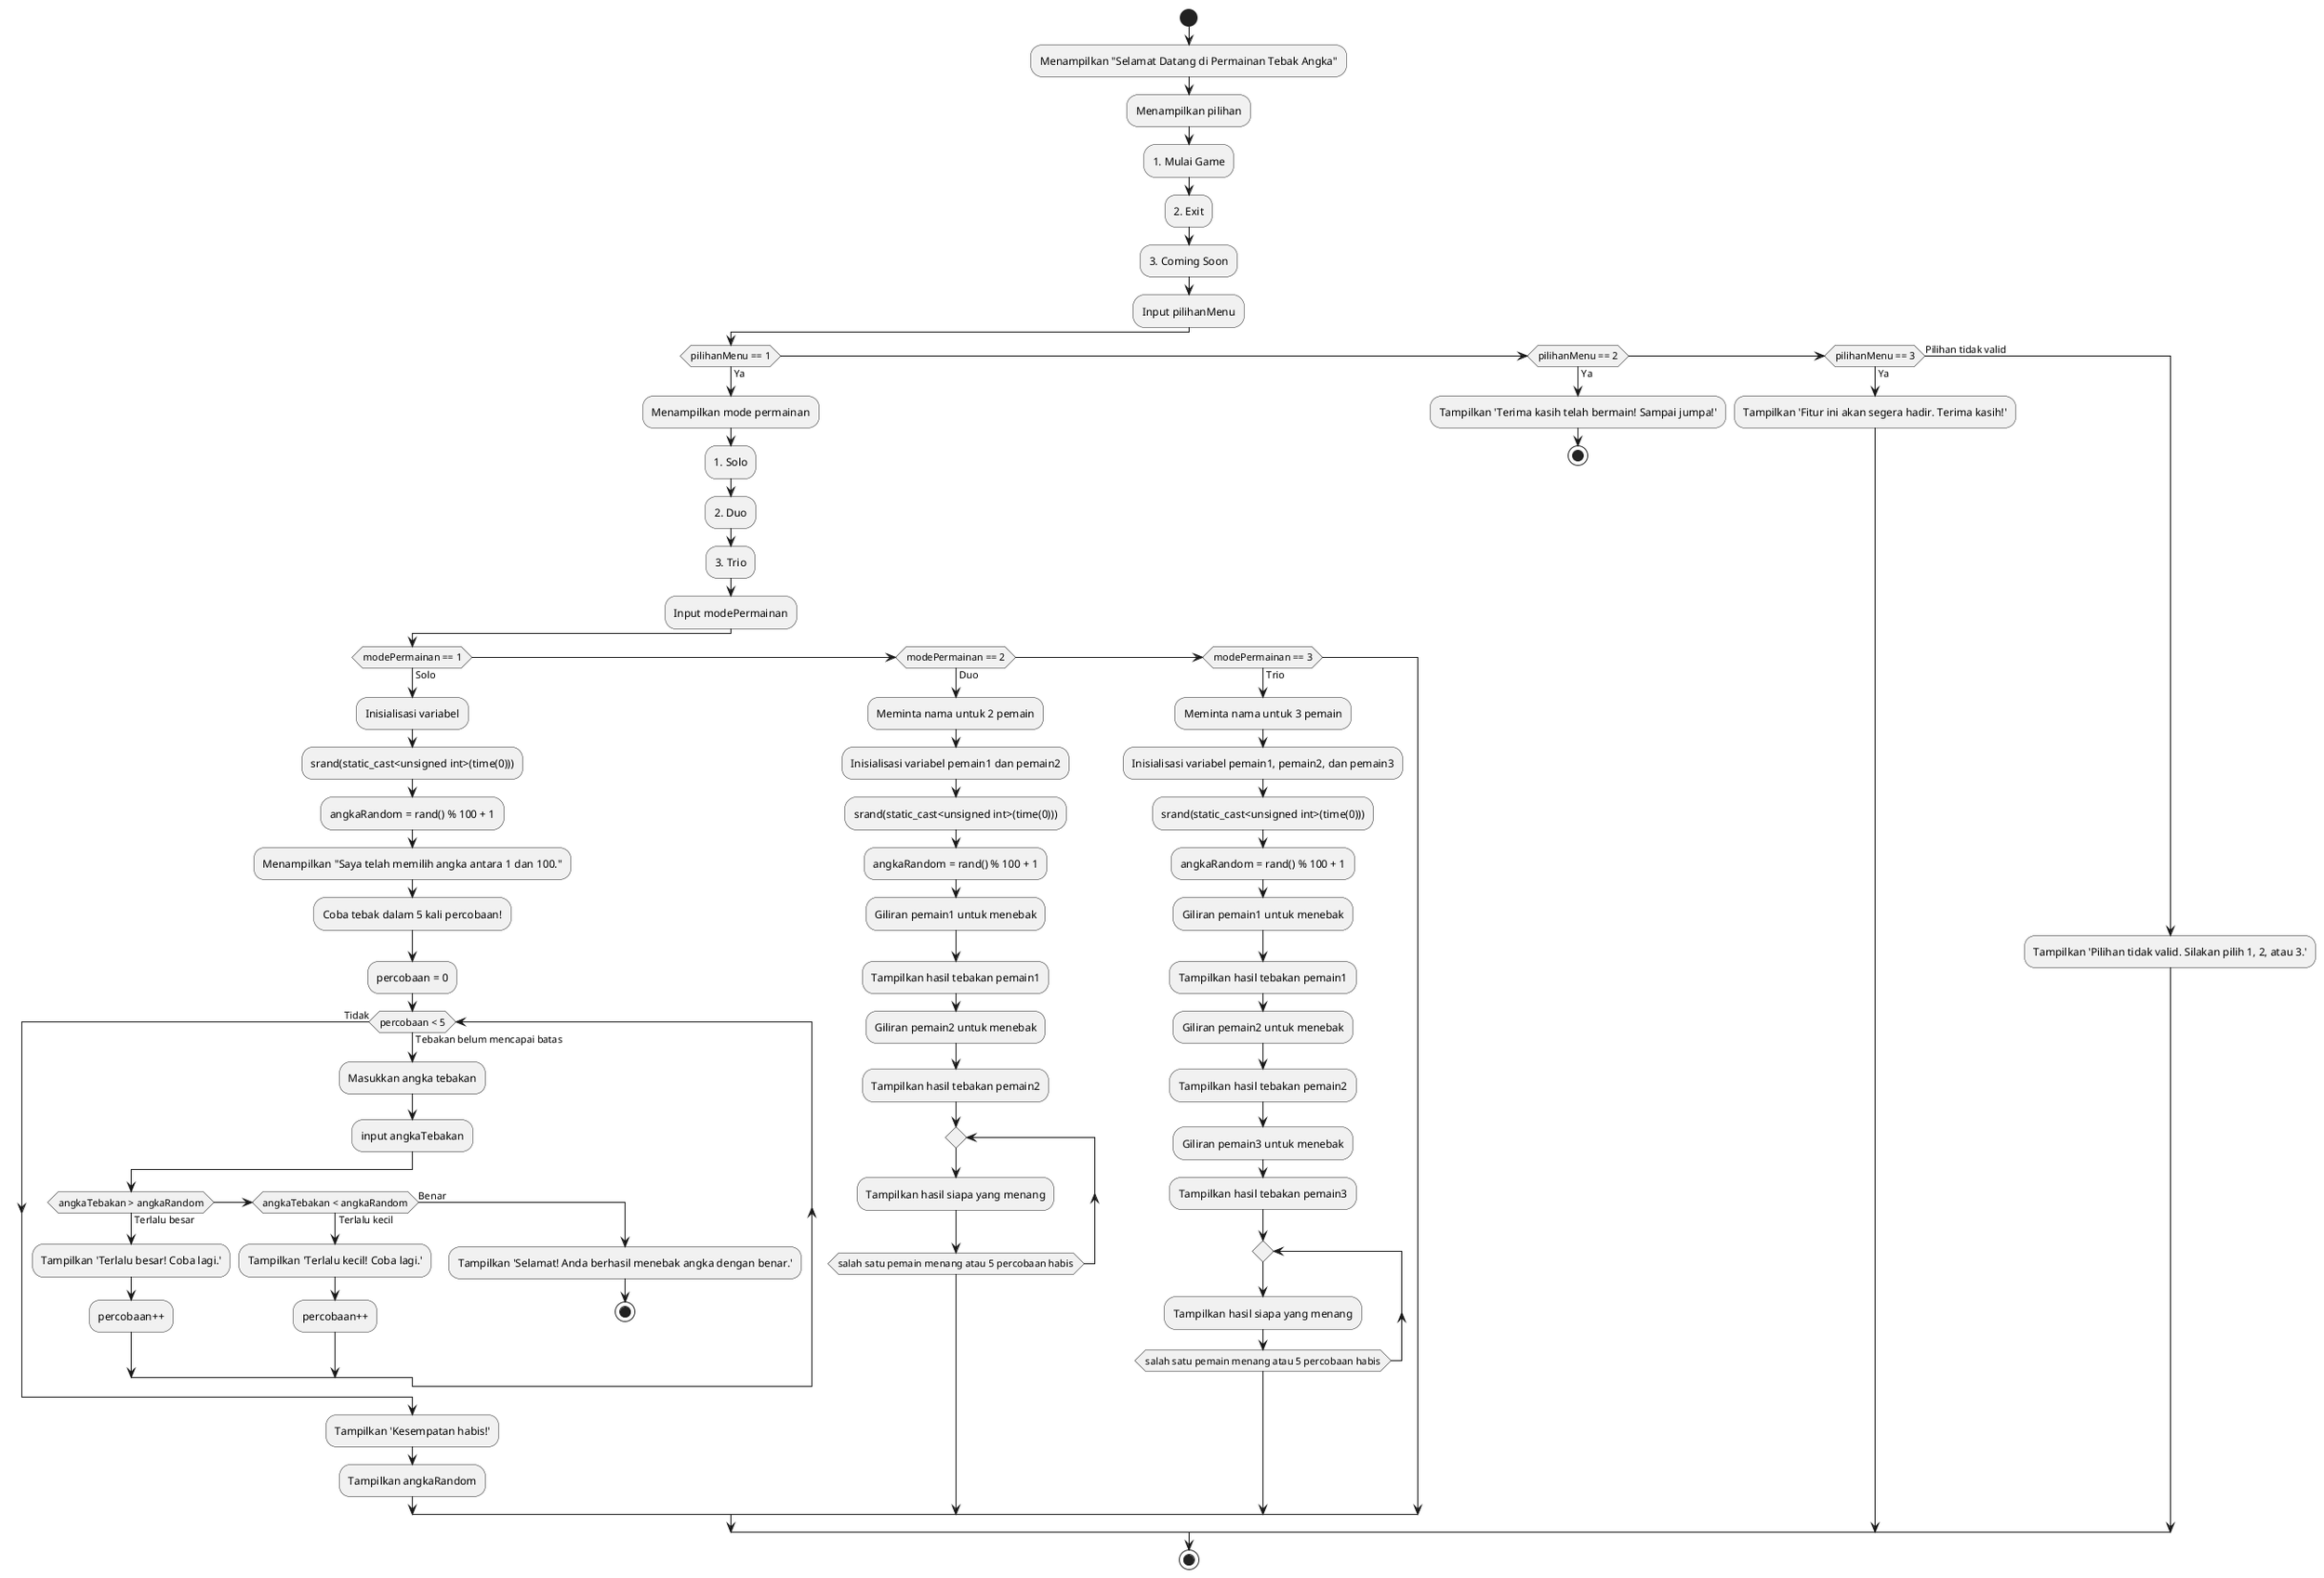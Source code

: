 @startuml
start

:Menampilkan "Selamat Datang di Permainan Tebak Angka";
:Menampilkan pilihan;
:1. Mulai Game;
:2. Exit;
:3. Coming Soon;
:Input pilihanMenu;

if (pilihanMenu == 1) then (Ya)
    :Menampilkan mode permainan;
    :1. Solo;
    :2. Duo;
    :3. Trio;
    :Input modePermainan;

    if (modePermainan == 1) then (Solo)
        :Inisialisasi variabel;
        :srand(static_cast<unsigned int>(time(0)));
        :angkaRandom = rand() % 100 + 1;
        
        :Menampilkan "Saya telah memilih angka antara 1 dan 100.";
        :Coba tebak dalam 5 kali percobaan!;
        
        :percobaan = 0;
        while (percobaan < 5) is (Tebakan belum mencapai batas)
            :Masukkan angka tebakan;
            :input angkaTebakan;
            
            if (angkaTebakan > angkaRandom) then (Terlalu besar)
                :Tampilkan 'Terlalu besar! Coba lagi.';
                :percobaan++;
            else if (angkaTebakan < angkaRandom) then (Terlalu kecil)
                :Tampilkan 'Terlalu kecil! Coba lagi.';
                :percobaan++;
            else (Benar)
                :Tampilkan 'Selamat! Anda berhasil menebak angka dengan benar.';
                stop
            endif
        endwhile (Tidak)
        :Tampilkan 'Kesempatan habis!';
        :Tampilkan angkaRandom;

    else if (modePermainan == 2) then (Duo)
        :Meminta nama untuk 2 pemain;
        :Inisialisasi variabel pemain1 dan pemain2;
        :srand(static_cast<unsigned int>(time(0)));
        :angkaRandom = rand() % 100 + 1;

        :Giliran pemain1 untuk menebak;
        :Tampilkan hasil tebakan pemain1;
        :Giliran pemain2 untuk menebak;
        :Tampilkan hasil tebakan pemain2;

        repeat
            :Tampilkan hasil siapa yang menang;
        repeat while (salah satu pemain menang atau 5 percobaan habis)

    else if (modePermainan == 3) then (Trio)
        :Meminta nama untuk 3 pemain;
        :Inisialisasi variabel pemain1, pemain2, dan pemain3;
        :srand(static_cast<unsigned int>(time(0)));
        :angkaRandom = rand() % 100 + 1;

        :Giliran pemain1 untuk menebak;
        :Tampilkan hasil tebakan pemain1;
        :Giliran pemain2 untuk menebak;
        :Tampilkan hasil tebakan pemain2;
        :Giliran pemain3 untuk menebak;
        :Tampilkan hasil tebakan pemain3;

        repeat
            :Tampilkan hasil siapa yang menang;
        repeat while (salah satu pemain menang atau 5 percobaan habis)

    endif
else if (pilihanMenu == 2) then (Ya)
    :Tampilkan 'Terima kasih telah bermain! Sampai jumpa!';
    stop
else if (pilihanMenu == 3) then (Ya)
    :Tampilkan 'Fitur ini akan segera hadir. Terima kasih!';
else (Pilihan tidak valid)
    :Tampilkan 'Pilihan tidak valid. Silakan pilih 1, 2, atau 3.';
endif

stop
@enduml
